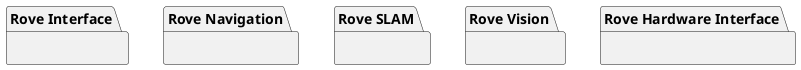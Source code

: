 @startuml
package "Rove Interface" {
}

package "Rove Navigation" {
}

package "Rove SLAM" {
}

package "Rove Vision" {
}

package "Rove Hardware Interface" {
}
@enduml
